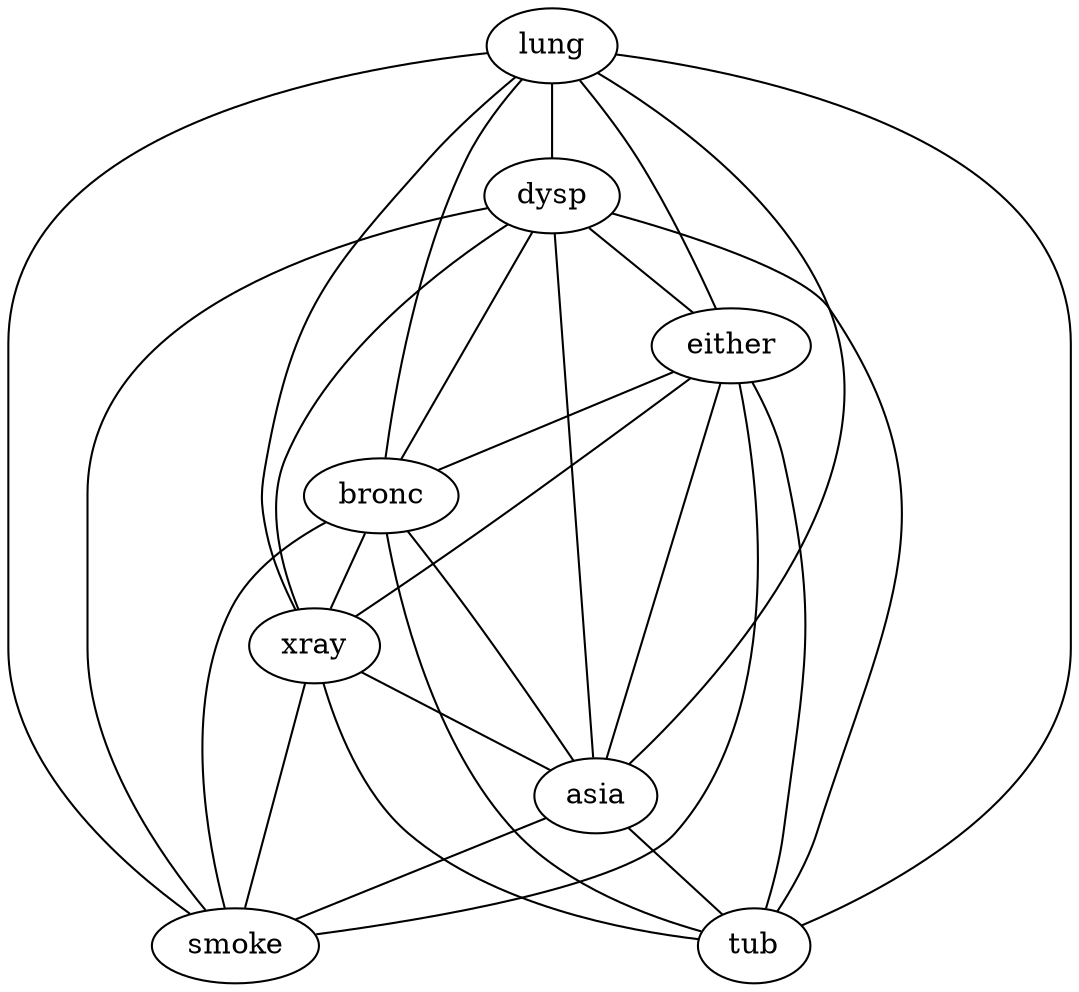 digraph G {
    "lung" -> "asia" [dir = none];
    "lung" -> "bronc" [dir = none];
    "lung" -> "smoke" [dir = none];
    "dysp" -> "smoke" [dir = none];
    "lung" -> "tub" [dir = none];
    "dysp" -> "tub" [dir = none];
    "dysp" -> "xray" [dir = none];
    "lung" -> "either" [dir = none];
    "dysp" -> "either" [dir = none];
    "bronc" -> "asia" [dir = none];
    "xray" -> "asia" [dir = none];
    "bronc" -> "tub" [dir = none];
    "either" -> "xray" [dir = none];
    "dysp" -> "asia" [dir = none];
    "asia" -> "tub" [dir = none];
    "bronc" -> "xray" [dir = none];
    "either" -> "asia" [dir = none];
    "either" -> "smoke" [dir = none];
    "either" -> "tub" [dir = none];
    "lung" -> "xray" [dir = none];
    "xray" -> "tub" [dir = none];
    "bronc" -> "smoke" [dir = none];
    "lung" -> "dysp" [dir = none];
    "xray" -> "smoke" [dir = none];
    "dysp" -> "bronc" [dir = none];
    "asia" -> "smoke" [dir = none];
    "either" -> "bronc" [dir = none];
}
